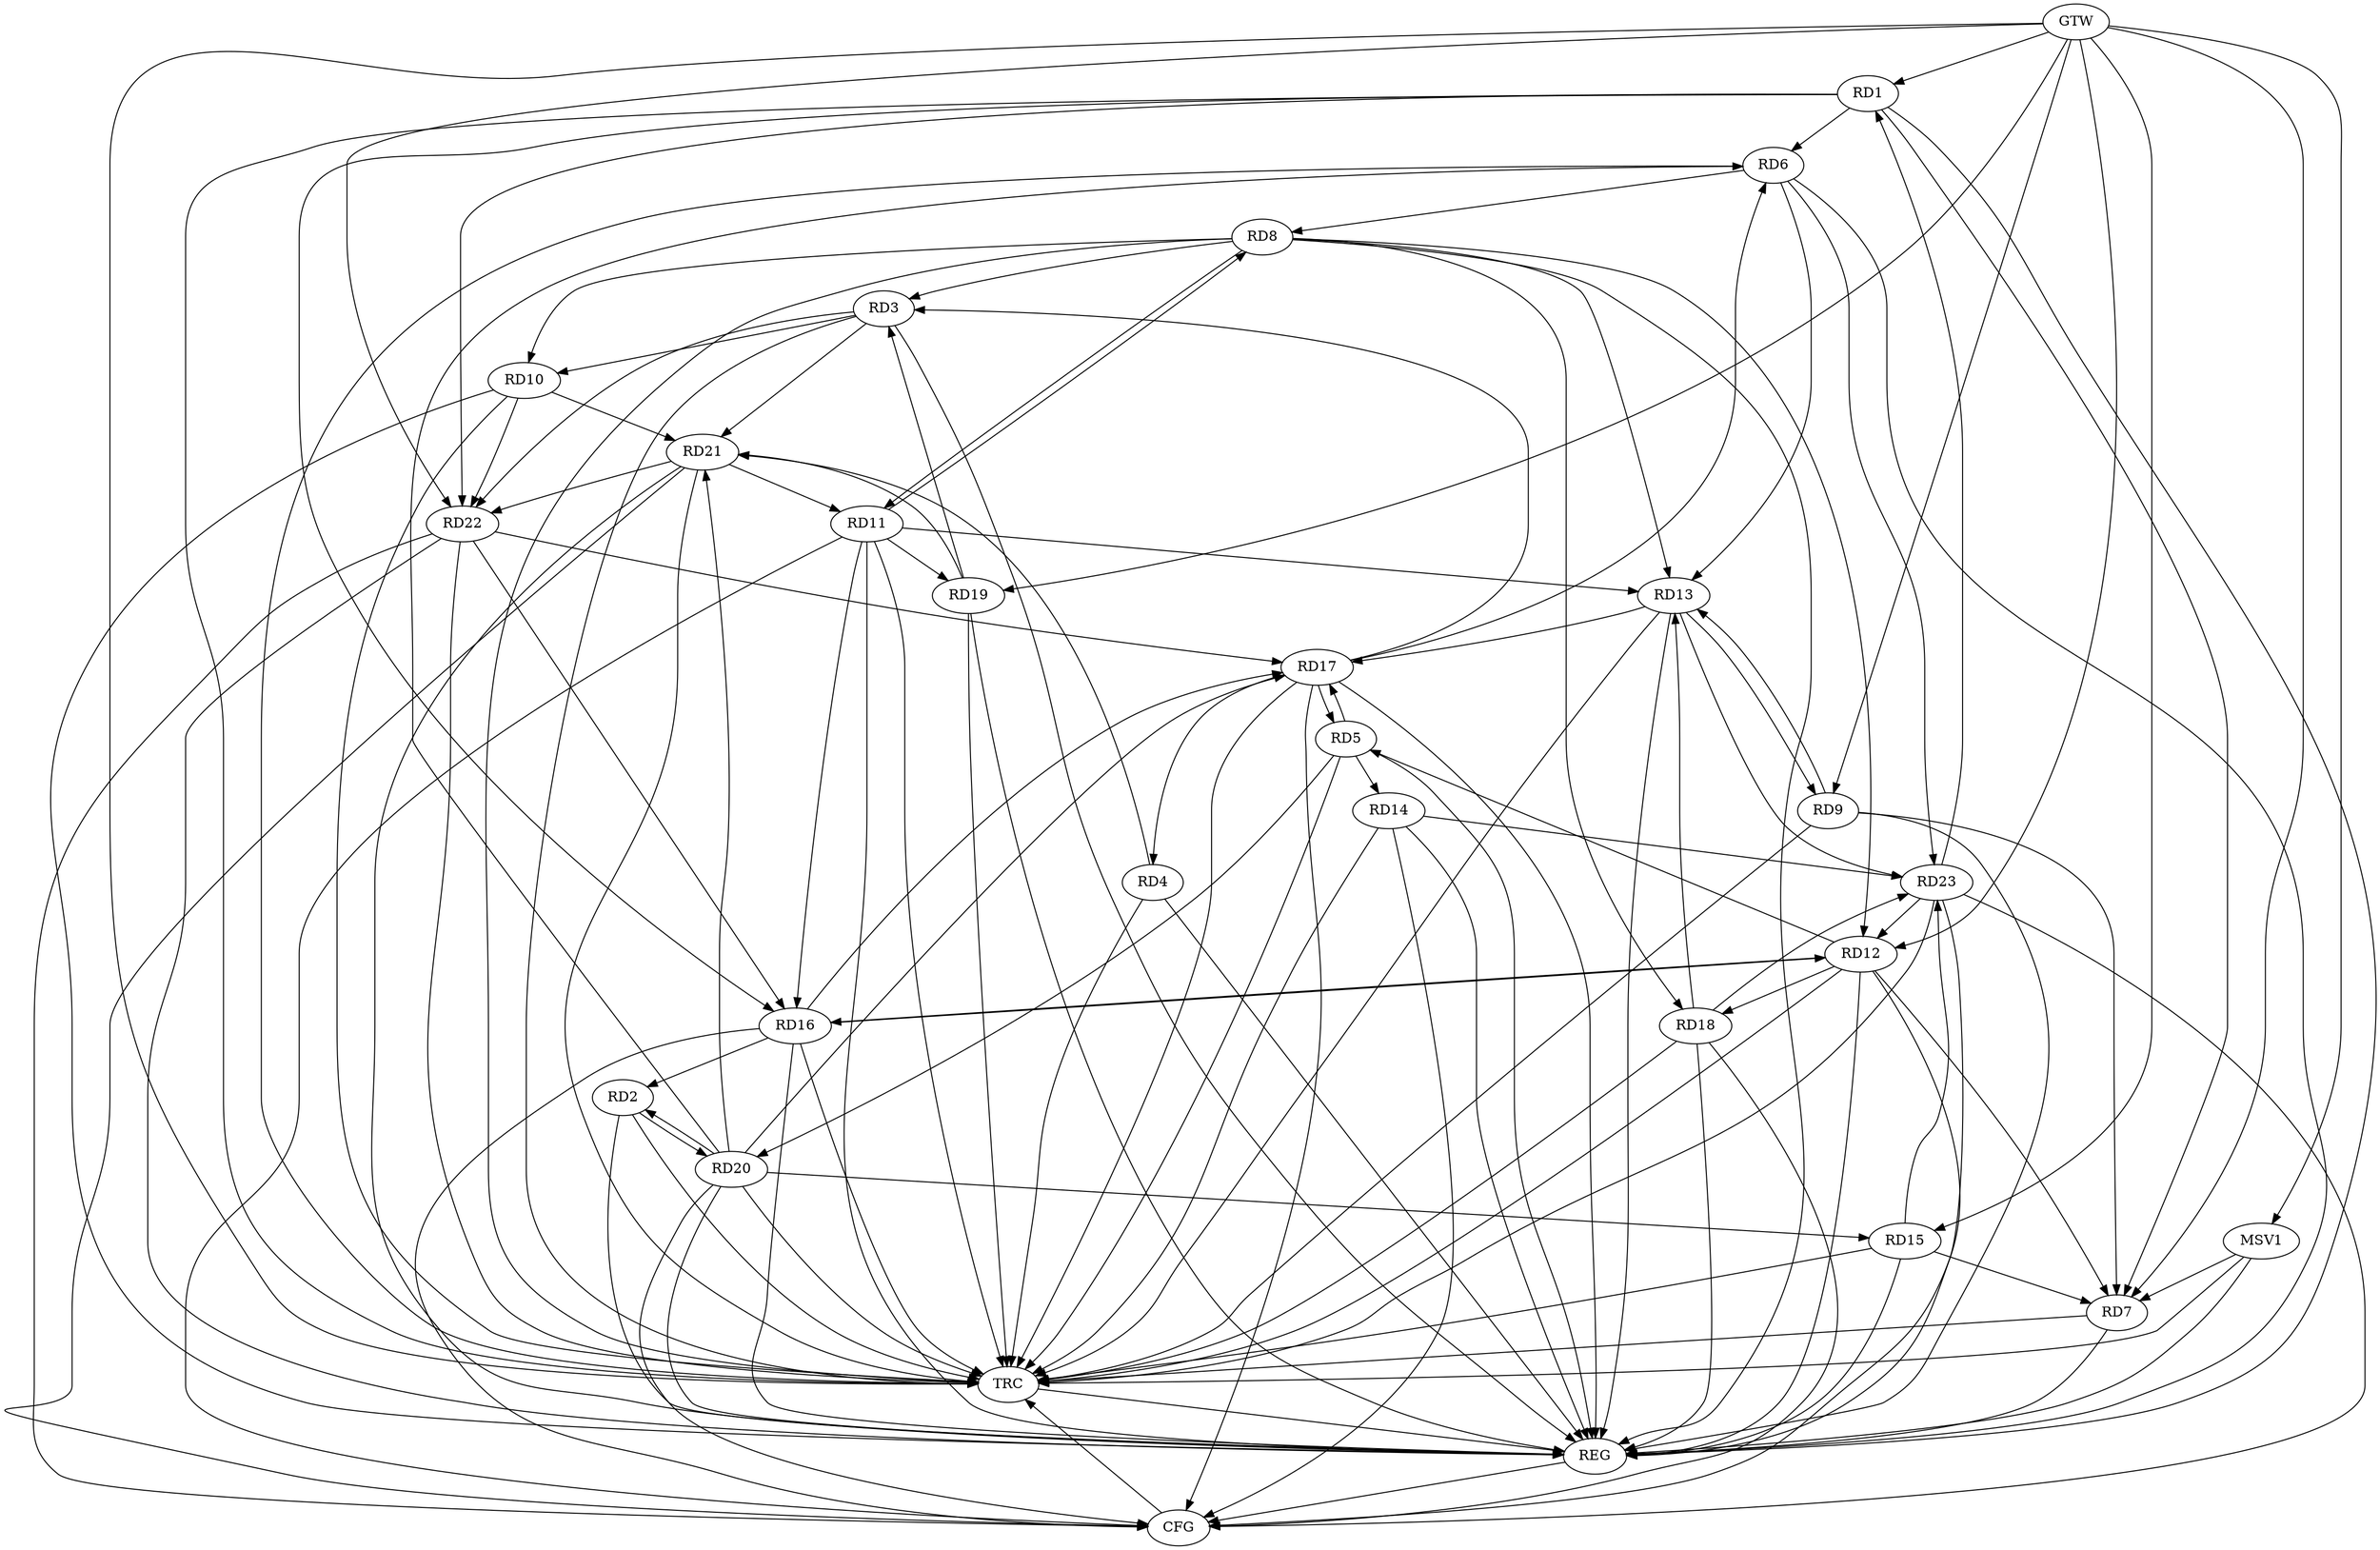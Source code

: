 strict digraph G {
  RD1 [ label="RD1" ];
  RD2 [ label="RD2" ];
  RD3 [ label="RD3" ];
  RD4 [ label="RD4" ];
  RD5 [ label="RD5" ];
  RD6 [ label="RD6" ];
  RD7 [ label="RD7" ];
  RD8 [ label="RD8" ];
  RD9 [ label="RD9" ];
  RD10 [ label="RD10" ];
  RD11 [ label="RD11" ];
  RD12 [ label="RD12" ];
  RD13 [ label="RD13" ];
  RD14 [ label="RD14" ];
  RD15 [ label="RD15" ];
  RD16 [ label="RD16" ];
  RD17 [ label="RD17" ];
  RD18 [ label="RD18" ];
  RD19 [ label="RD19" ];
  RD20 [ label="RD20" ];
  RD21 [ label="RD21" ];
  RD22 [ label="RD22" ];
  RD23 [ label="RD23" ];
  GTW [ label="GTW" ];
  REG [ label="REG" ];
  CFG [ label="CFG" ];
  TRC [ label="TRC" ];
  MSV1 [ label="MSV1" ];
  RD1 -> RD6;
  RD1 -> RD7;
  RD1 -> RD16;
  RD1 -> RD22;
  RD23 -> RD1;
  RD16 -> RD2;
  RD2 -> RD20;
  RD20 -> RD2;
  RD8 -> RD3;
  RD3 -> RD10;
  RD17 -> RD3;
  RD19 -> RD3;
  RD3 -> RD21;
  RD3 -> RD22;
  RD17 -> RD4;
  RD4 -> RD21;
  RD12 -> RD5;
  RD5 -> RD14;
  RD5 -> RD17;
  RD17 -> RD5;
  RD5 -> RD20;
  RD6 -> RD8;
  RD6 -> RD13;
  RD17 -> RD6;
  RD20 -> RD6;
  RD6 -> RD23;
  RD9 -> RD7;
  RD12 -> RD7;
  RD15 -> RD7;
  RD8 -> RD10;
  RD8 -> RD11;
  RD11 -> RD8;
  RD8 -> RD12;
  RD8 -> RD13;
  RD8 -> RD18;
  RD9 -> RD13;
  RD13 -> RD9;
  RD10 -> RD21;
  RD10 -> RD22;
  RD11 -> RD13;
  RD11 -> RD16;
  RD11 -> RD19;
  RD21 -> RD11;
  RD12 -> RD16;
  RD16 -> RD12;
  RD12 -> RD18;
  RD23 -> RD12;
  RD13 -> RD17;
  RD18 -> RD13;
  RD13 -> RD23;
  RD14 -> RD23;
  RD20 -> RD15;
  RD15 -> RD23;
  RD16 -> RD17;
  RD22 -> RD16;
  RD20 -> RD17;
  RD22 -> RD17;
  RD18 -> RD23;
  RD19 -> RD21;
  RD20 -> RD21;
  RD21 -> RD22;
  GTW -> RD7;
  GTW -> RD1;
  GTW -> RD12;
  GTW -> RD15;
  GTW -> RD19;
  GTW -> RD9;
  GTW -> RD22;
  RD1 -> REG;
  RD2 -> REG;
  RD3 -> REG;
  RD4 -> REG;
  RD5 -> REG;
  RD6 -> REG;
  RD7 -> REG;
  RD8 -> REG;
  RD9 -> REG;
  RD10 -> REG;
  RD11 -> REG;
  RD12 -> REG;
  RD13 -> REG;
  RD14 -> REG;
  RD15 -> REG;
  RD16 -> REG;
  RD17 -> REG;
  RD18 -> REG;
  RD19 -> REG;
  RD20 -> REG;
  RD21 -> REG;
  RD22 -> REG;
  RD23 -> REG;
  RD23 -> CFG;
  RD16 -> CFG;
  RD12 -> CFG;
  RD22 -> CFG;
  RD21 -> CFG;
  RD11 -> CFG;
  RD18 -> CFG;
  RD20 -> CFG;
  RD14 -> CFG;
  RD17 -> CFG;
  REG -> CFG;
  RD1 -> TRC;
  RD2 -> TRC;
  RD3 -> TRC;
  RD4 -> TRC;
  RD5 -> TRC;
  RD6 -> TRC;
  RD7 -> TRC;
  RD8 -> TRC;
  RD9 -> TRC;
  RD10 -> TRC;
  RD11 -> TRC;
  RD12 -> TRC;
  RD13 -> TRC;
  RD14 -> TRC;
  RD15 -> TRC;
  RD16 -> TRC;
  RD17 -> TRC;
  RD18 -> TRC;
  RD19 -> TRC;
  RD20 -> TRC;
  RD21 -> TRC;
  RD22 -> TRC;
  RD23 -> TRC;
  GTW -> TRC;
  CFG -> TRC;
  TRC -> REG;
  MSV1 -> RD7;
  GTW -> MSV1;
  MSV1 -> REG;
  MSV1 -> TRC;
}

